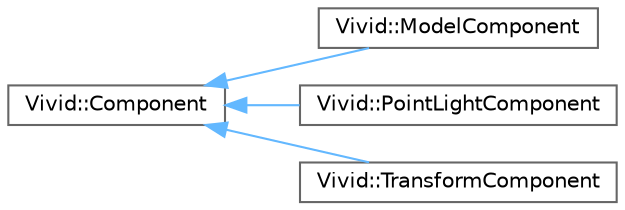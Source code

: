 digraph "Graphical Class Hierarchy"
{
 // LATEX_PDF_SIZE
  bgcolor="transparent";
  edge [fontname=Helvetica,fontsize=10,labelfontname=Helvetica,labelfontsize=10];
  node [fontname=Helvetica,fontsize=10,shape=box,height=0.2,width=0.4];
  rankdir="LR";
  Node0 [label="Vivid::Component",height=0.2,width=0.4,color="grey40", fillcolor="white", style="filled",URL="$class_vivid_1_1_component.html",tooltip=" "];
  Node0 -> Node1 [dir="back",color="steelblue1",style="solid"];
  Node1 [label="Vivid::ModelComponent",height=0.2,width=0.4,color="grey40", fillcolor="white", style="filled",URL="$class_vivid_1_1_model_component.html",tooltip=" "];
  Node0 -> Node2 [dir="back",color="steelblue1",style="solid"];
  Node2 [label="Vivid::PointLightComponent",height=0.2,width=0.4,color="grey40", fillcolor="white", style="filled",URL="$class_vivid_1_1_point_light_component.html",tooltip=" "];
  Node0 -> Node3 [dir="back",color="steelblue1",style="solid"];
  Node3 [label="Vivid::TransformComponent",height=0.2,width=0.4,color="grey40", fillcolor="white", style="filled",URL="$class_vivid_1_1_transform_component.html",tooltip=" "];
}
